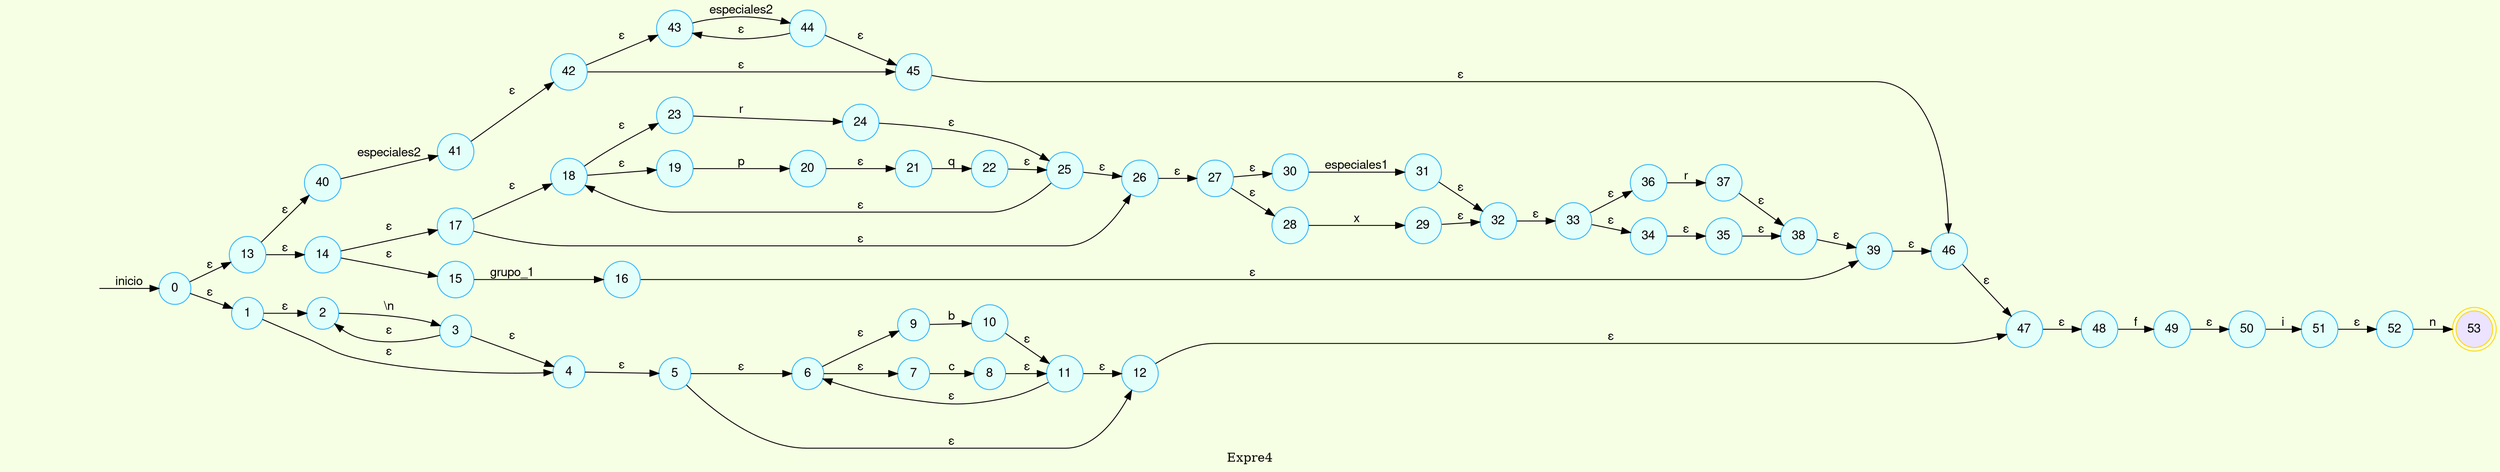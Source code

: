 digraph finite_state_machine{
	bgcolor = "#F6FFE3"
	rankdir=LR;
	label=Expre4
	node [fontname="Helvetica,Arial,sans-serif" ]
	edge [fontname="Helvetica,Arial,sans-serif"]
	node [shape = doublecircle, color = gold fillcolor="#EBE3FF" style =filled]; 53;
	node [shape = circle, color = "#2CB5FF" fillcolor="#E3FFFA" style =filled];
	flechainicio [style=invis];
	flechainicio -> 0 [label="inicio"];
	0 -> 13 [label="ε"];
	0 -> 1 [label="ε"];
	1 -> 2 [label="ε"];
	1 -> 4 [label="ε"];
	2 -> 3 [label="\\n"];
	3 -> 2 [label="ε"];
	3 -> 4 [label="ε"];
	4 -> 5 [label="ε"];
	5 -> 6 [label="ε"];
	5 -> 12 [label="ε"];
	6 -> 9 [label="ε"];
	6 -> 7 [label="ε"];
	7 -> 8 [label="c"];
	8 -> 11 [label="ε"];
	9 -> 10 [label="b"];
	10 -> 11 [label="ε"];
	11 -> 6 [label="ε"];
	11 -> 12 [label="ε"];
	12 -> 47 [label="ε"];
	13 -> 40 [label="ε"];
	13 -> 14 [label="ε"];
	14 -> 17 [label="ε"];
	14 -> 15 [label="ε"];
	15 -> 16 [label="grupo_1"];
	16 -> 39 [label="ε"];
	17 -> 18 [label="ε"];
	17 -> 26 [label="ε"];
	18 -> 23 [label="ε"];
	18 -> 19 [label="ε"];
	19 -> 20 [label="p"];
	20 -> 21 [label="ε"];
	21 -> 22 [label="q"];
	22 -> 25 [label="ε"];
	23 -> 24 [label="r"];
	24 -> 25 [label="ε"];
	25 -> 18 [label="ε"];
	25 -> 26 [label="ε"];
	26 -> 27 [label="ε"];
	27 -> 30 [label="ε"];
	27 -> 28 [label="ε"];
	28 -> 29 [label="x"];
	29 -> 32 [label="ε"];
	30 -> 31 [label="especiales1"];
	31 -> 32 [label="ε"];
	32 -> 33 [label="ε"];
	33 -> 36 [label="ε"];
	33 -> 34 [label="ε"];
	34 -> 35 [label="ε"];
	35 -> 38 [label="ε"];
	36 -> 37 [label="r"];
	37 -> 38 [label="ε"];
	38 -> 39 [label="ε"];
	39 -> 46 [label="ε"];
	40 -> 41 [label="especiales2"];
	41 -> 42 [label="ε"];
	42 -> 43 [label="ε"];
	42 -> 45 [label="ε"];
	43 -> 44 [label="especiales2"];
	44 -> 43 [label="ε"];
	44 -> 45 [label="ε"];
	45 -> 46 [label="ε"];
	46 -> 47 [label="ε"];
	47 -> 48 [label="ε"];
	48 -> 49 [label="f"];
	49 -> 50 [label="ε"];
	50 -> 51 [label="i"];
	51 -> 52 [label="ε"];
	52 -> 53 [label="n"];
}